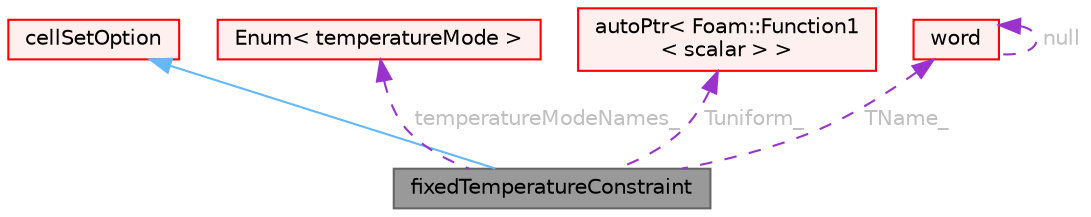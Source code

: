 digraph "fixedTemperatureConstraint"
{
 // LATEX_PDF_SIZE
  bgcolor="transparent";
  edge [fontname=Helvetica,fontsize=10,labelfontname=Helvetica,labelfontsize=10];
  node [fontname=Helvetica,fontsize=10,shape=box,height=0.2,width=0.4];
  Node1 [id="Node000001",label="fixedTemperatureConstraint",height=0.2,width=0.4,color="gray40", fillcolor="grey60", style="filled", fontcolor="black",tooltip="Constrain temperature equation (i.e. T) with a given set of fixed values within a specified region."];
  Node2 -> Node1 [id="edge1_Node000001_Node000002",dir="back",color="steelblue1",style="solid",tooltip=" "];
  Node2 [id="Node000002",label="cellSetOption",height=0.2,width=0.4,color="red", fillcolor="#FFF0F0", style="filled",URL="$classFoam_1_1fv_1_1cellSetOption.html",tooltip="Intermediate abstract class for handling cell-set options for the derived fvOptions."];
  Node68 -> Node1 [id="edge2_Node000001_Node000068",dir="back",color="darkorchid3",style="dashed",tooltip=" ",label=" temperatureModeNames_",fontcolor="grey" ];
  Node68 [id="Node000068",label="Enum\< temperatureMode \>",height=0.2,width=0.4,color="red", fillcolor="#FFF0F0", style="filled",URL="$classFoam_1_1Enum.html",tooltip=" "];
  Node69 -> Node1 [id="edge3_Node000001_Node000069",dir="back",color="darkorchid3",style="dashed",tooltip=" ",label=" Tuniform_",fontcolor="grey" ];
  Node69 [id="Node000069",label="autoPtr\< Foam::Function1\l\< scalar \> \>",height=0.2,width=0.4,color="red", fillcolor="#FFF0F0", style="filled",URL="$classFoam_1_1autoPtr.html",tooltip=" "];
  Node4 -> Node1 [id="edge4_Node000001_Node000004",dir="back",color="darkorchid3",style="dashed",tooltip=" ",label=" TName_",fontcolor="grey" ];
  Node4 [id="Node000004",label="word",height=0.2,width=0.4,color="red", fillcolor="#FFF0F0", style="filled",URL="$classFoam_1_1word.html",tooltip="A class for handling words, derived from Foam::string."];
  Node4 -> Node4 [id="edge5_Node000004_Node000004",dir="back",color="darkorchid3",style="dashed",tooltip=" ",label=" null",fontcolor="grey" ];
}
